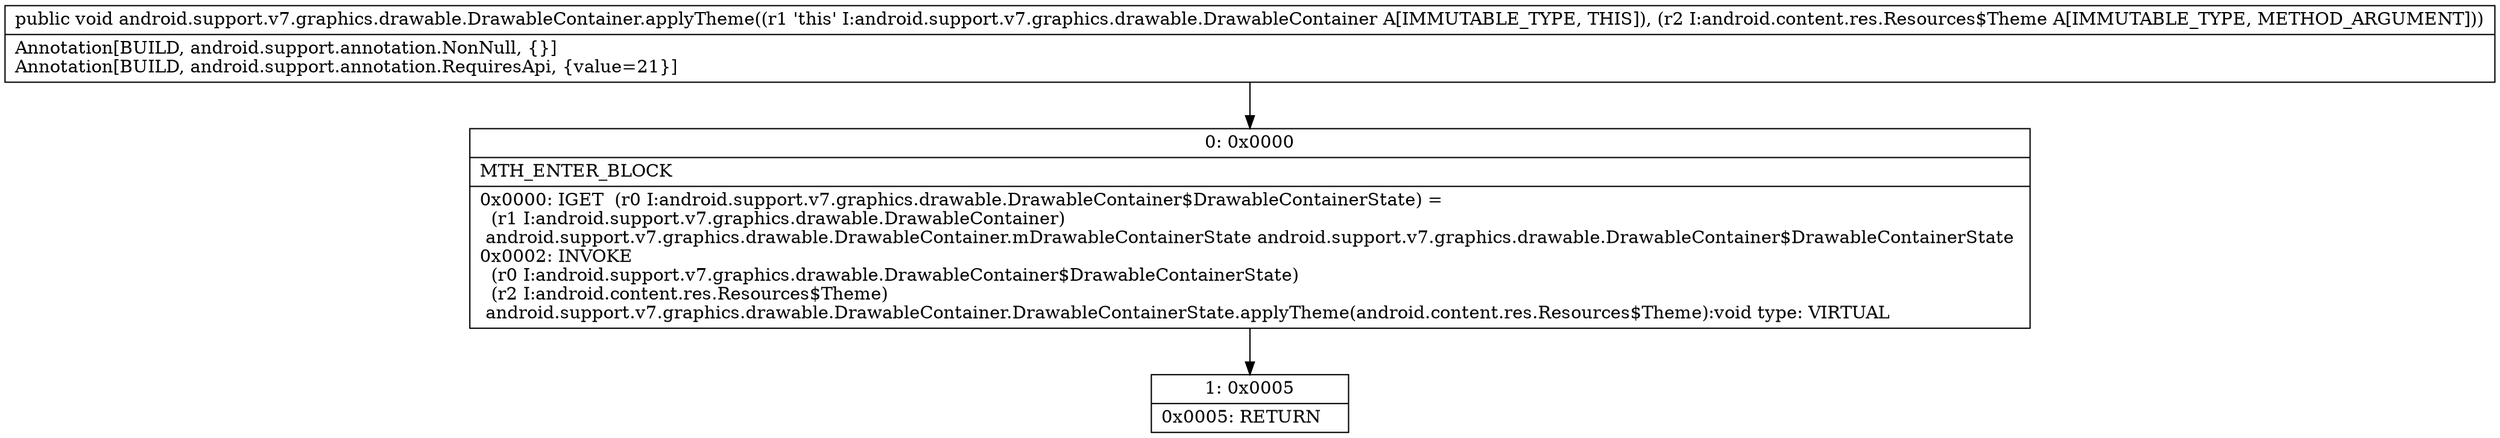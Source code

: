 digraph "CFG forandroid.support.v7.graphics.drawable.DrawableContainer.applyTheme(Landroid\/content\/res\/Resources$Theme;)V" {
Node_0 [shape=record,label="{0\:\ 0x0000|MTH_ENTER_BLOCK\l|0x0000: IGET  (r0 I:android.support.v7.graphics.drawable.DrawableContainer$DrawableContainerState) = \l  (r1 I:android.support.v7.graphics.drawable.DrawableContainer)\l android.support.v7.graphics.drawable.DrawableContainer.mDrawableContainerState android.support.v7.graphics.drawable.DrawableContainer$DrawableContainerState \l0x0002: INVOKE  \l  (r0 I:android.support.v7.graphics.drawable.DrawableContainer$DrawableContainerState)\l  (r2 I:android.content.res.Resources$Theme)\l android.support.v7.graphics.drawable.DrawableContainer.DrawableContainerState.applyTheme(android.content.res.Resources$Theme):void type: VIRTUAL \l}"];
Node_1 [shape=record,label="{1\:\ 0x0005|0x0005: RETURN   \l}"];
MethodNode[shape=record,label="{public void android.support.v7.graphics.drawable.DrawableContainer.applyTheme((r1 'this' I:android.support.v7.graphics.drawable.DrawableContainer A[IMMUTABLE_TYPE, THIS]), (r2 I:android.content.res.Resources$Theme A[IMMUTABLE_TYPE, METHOD_ARGUMENT]))  | Annotation[BUILD, android.support.annotation.NonNull, \{\}]\lAnnotation[BUILD, android.support.annotation.RequiresApi, \{value=21\}]\l}"];
MethodNode -> Node_0;
Node_0 -> Node_1;
}

